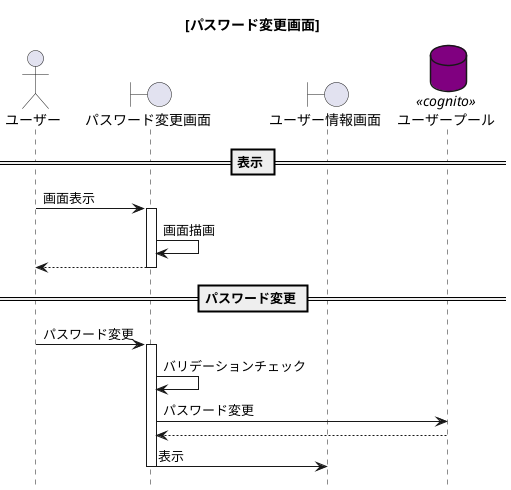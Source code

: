 @startuml{パスワード変更画面.png}
title [パスワード変更画面]
hide footbox

actor ユーザー as user
boundary パスワード変更画面 as view_1
boundary ユーザー情報画面 as view_2
database ユーザープール as user_pools <<cognito>> #purple

== 表示 ==
user -> view_1 :画面表示
activate view_1
    view_1 -> view_1 :画面描画
    view_1 --> user
deactivate view_1

== パスワード変更 ==
user -> view_1 :パスワード変更
activate view_1
    view_1 -> view_1 :バリデーションチェック
    view_1 -> user_pools :パスワード変更
    user_pools --> view_1
    view_1 -> view_2 :表示
deactivate view_1

@enduml
